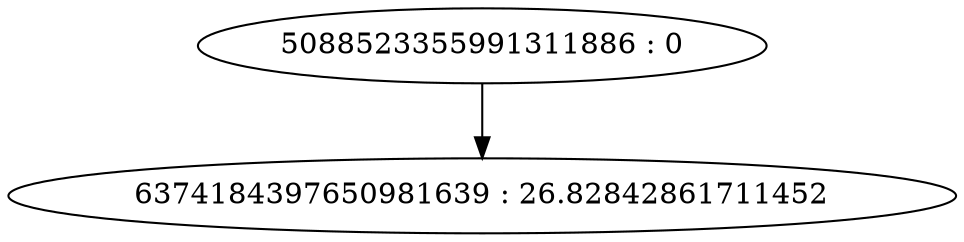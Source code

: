 digraph "plots/tree_9.dot" {
	0 [label="5088523355991311886 : 0"]
	1 [label="6374184397650981639 : 26.82842861711452"]
	0 -> 1
}
